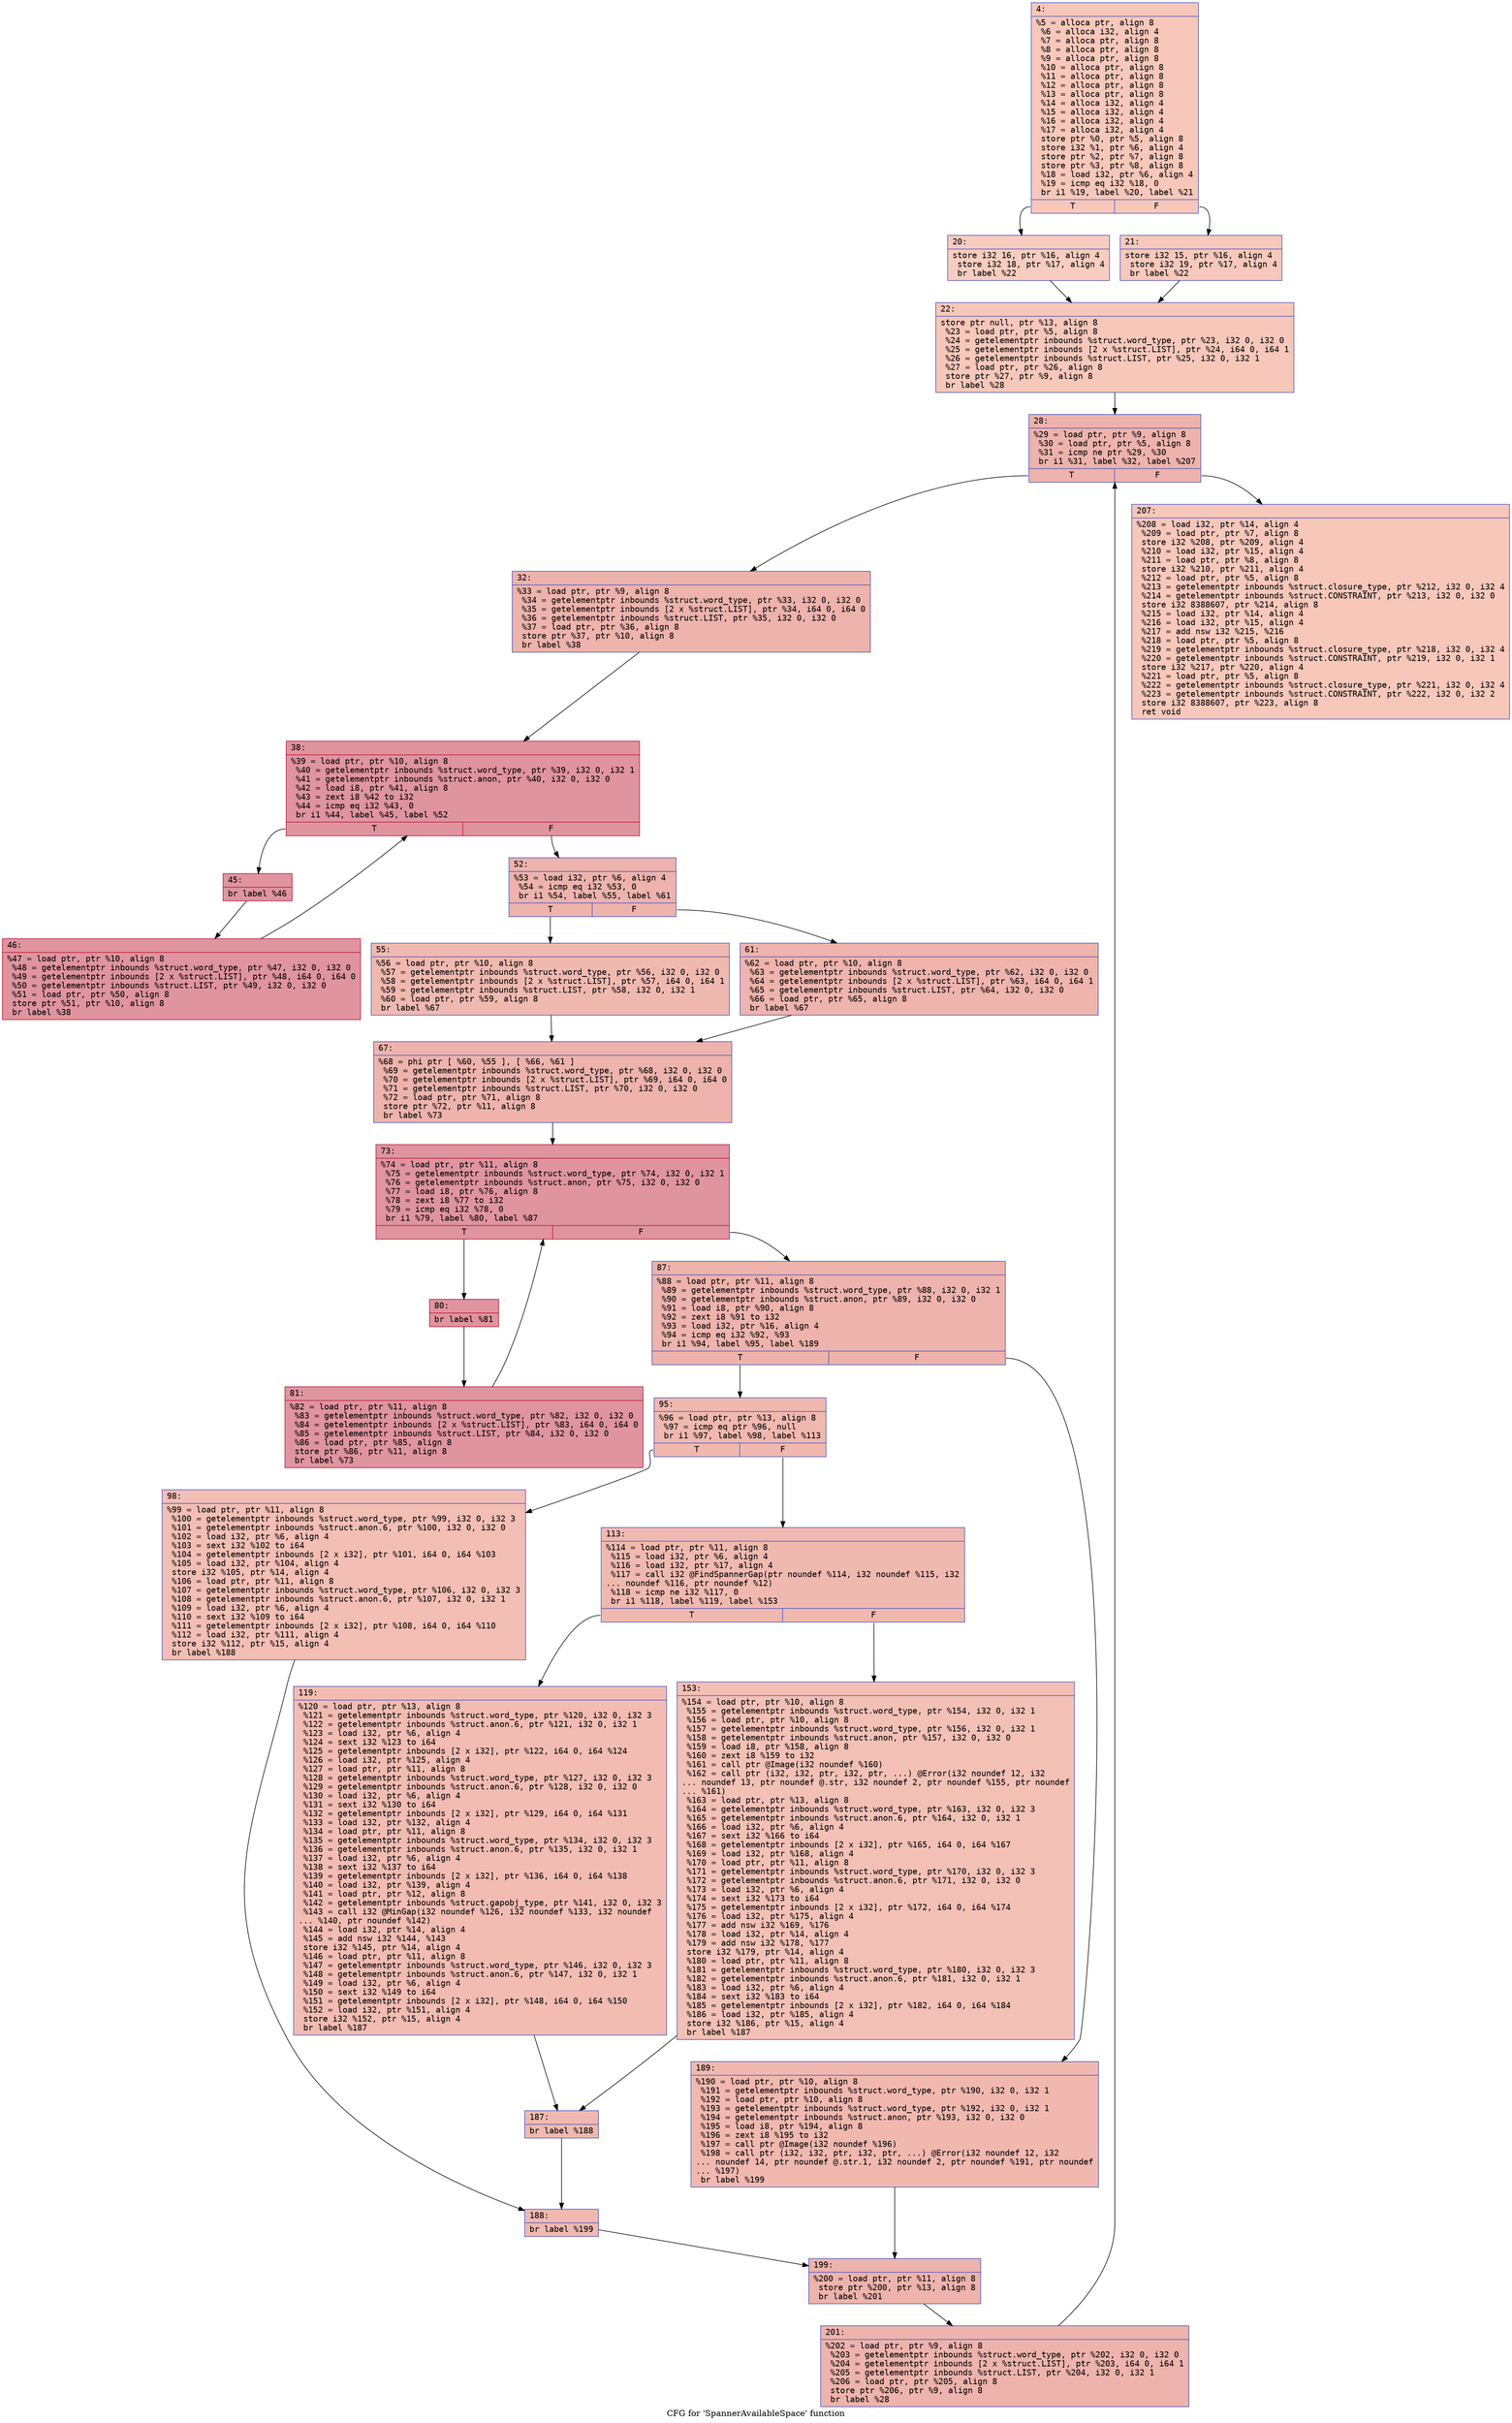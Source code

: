 digraph "CFG for 'SpannerAvailableSpace' function" {
	label="CFG for 'SpannerAvailableSpace' function";

	Node0x6000003c6120 [shape=record,color="#3d50c3ff", style=filled, fillcolor="#ec7f6370" fontname="Courier",label="{4:\l|  %5 = alloca ptr, align 8\l  %6 = alloca i32, align 4\l  %7 = alloca ptr, align 8\l  %8 = alloca ptr, align 8\l  %9 = alloca ptr, align 8\l  %10 = alloca ptr, align 8\l  %11 = alloca ptr, align 8\l  %12 = alloca ptr, align 8\l  %13 = alloca ptr, align 8\l  %14 = alloca i32, align 4\l  %15 = alloca i32, align 4\l  %16 = alloca i32, align 4\l  %17 = alloca i32, align 4\l  store ptr %0, ptr %5, align 8\l  store i32 %1, ptr %6, align 4\l  store ptr %2, ptr %7, align 8\l  store ptr %3, ptr %8, align 8\l  %18 = load i32, ptr %6, align 4\l  %19 = icmp eq i32 %18, 0\l  br i1 %19, label %20, label %21\l|{<s0>T|<s1>F}}"];
	Node0x6000003c6120:s0 -> Node0x6000003c6170[tooltip="4 -> 20\nProbability 37.50%" ];
	Node0x6000003c6120:s1 -> Node0x6000003c61c0[tooltip="4 -> 21\nProbability 62.50%" ];
	Node0x6000003c6170 [shape=record,color="#3d50c3ff", style=filled, fillcolor="#f08b6e70" fontname="Courier",label="{20:\l|  store i32 16, ptr %16, align 4\l  store i32 18, ptr %17, align 4\l  br label %22\l}"];
	Node0x6000003c6170 -> Node0x6000003c6210[tooltip="20 -> 22\nProbability 100.00%" ];
	Node0x6000003c61c0 [shape=record,color="#3d50c3ff", style=filled, fillcolor="#ed836670" fontname="Courier",label="{21:\l|  store i32 15, ptr %16, align 4\l  store i32 19, ptr %17, align 4\l  br label %22\l}"];
	Node0x6000003c61c0 -> Node0x6000003c6210[tooltip="21 -> 22\nProbability 100.00%" ];
	Node0x6000003c6210 [shape=record,color="#3d50c3ff", style=filled, fillcolor="#ec7f6370" fontname="Courier",label="{22:\l|  store ptr null, ptr %13, align 8\l  %23 = load ptr, ptr %5, align 8\l  %24 = getelementptr inbounds %struct.word_type, ptr %23, i32 0, i32 0\l  %25 = getelementptr inbounds [2 x %struct.LIST], ptr %24, i64 0, i64 1\l  %26 = getelementptr inbounds %struct.LIST, ptr %25, i32 0, i32 1\l  %27 = load ptr, ptr %26, align 8\l  store ptr %27, ptr %9, align 8\l  br label %28\l}"];
	Node0x6000003c6210 -> Node0x6000003c6260[tooltip="22 -> 28\nProbability 100.00%" ];
	Node0x6000003c6260 [shape=record,color="#3d50c3ff", style=filled, fillcolor="#d6524470" fontname="Courier",label="{28:\l|  %29 = load ptr, ptr %9, align 8\l  %30 = load ptr, ptr %5, align 8\l  %31 = icmp ne ptr %29, %30\l  br i1 %31, label %32, label %207\l|{<s0>T|<s1>F}}"];
	Node0x6000003c6260:s0 -> Node0x6000003c62b0[tooltip="28 -> 32\nProbability 96.88%" ];
	Node0x6000003c6260:s1 -> Node0x6000003c6990[tooltip="28 -> 207\nProbability 3.12%" ];
	Node0x6000003c62b0 [shape=record,color="#3d50c3ff", style=filled, fillcolor="#d6524470" fontname="Courier",label="{32:\l|  %33 = load ptr, ptr %9, align 8\l  %34 = getelementptr inbounds %struct.word_type, ptr %33, i32 0, i32 0\l  %35 = getelementptr inbounds [2 x %struct.LIST], ptr %34, i64 0, i64 0\l  %36 = getelementptr inbounds %struct.LIST, ptr %35, i32 0, i32 0\l  %37 = load ptr, ptr %36, align 8\l  store ptr %37, ptr %10, align 8\l  br label %38\l}"];
	Node0x6000003c62b0 -> Node0x6000003c6300[tooltip="32 -> 38\nProbability 100.00%" ];
	Node0x6000003c6300 [shape=record,color="#b70d28ff", style=filled, fillcolor="#b70d2870" fontname="Courier",label="{38:\l|  %39 = load ptr, ptr %10, align 8\l  %40 = getelementptr inbounds %struct.word_type, ptr %39, i32 0, i32 1\l  %41 = getelementptr inbounds %struct.anon, ptr %40, i32 0, i32 0\l  %42 = load i8, ptr %41, align 8\l  %43 = zext i8 %42 to i32\l  %44 = icmp eq i32 %43, 0\l  br i1 %44, label %45, label %52\l|{<s0>T|<s1>F}}"];
	Node0x6000003c6300:s0 -> Node0x6000003c6350[tooltip="38 -> 45\nProbability 96.88%" ];
	Node0x6000003c6300:s1 -> Node0x6000003c63f0[tooltip="38 -> 52\nProbability 3.12%" ];
	Node0x6000003c6350 [shape=record,color="#b70d28ff", style=filled, fillcolor="#b70d2870" fontname="Courier",label="{45:\l|  br label %46\l}"];
	Node0x6000003c6350 -> Node0x6000003c63a0[tooltip="45 -> 46\nProbability 100.00%" ];
	Node0x6000003c63a0 [shape=record,color="#b70d28ff", style=filled, fillcolor="#b70d2870" fontname="Courier",label="{46:\l|  %47 = load ptr, ptr %10, align 8\l  %48 = getelementptr inbounds %struct.word_type, ptr %47, i32 0, i32 0\l  %49 = getelementptr inbounds [2 x %struct.LIST], ptr %48, i64 0, i64 0\l  %50 = getelementptr inbounds %struct.LIST, ptr %49, i32 0, i32 0\l  %51 = load ptr, ptr %50, align 8\l  store ptr %51, ptr %10, align 8\l  br label %38\l}"];
	Node0x6000003c63a0 -> Node0x6000003c6300[tooltip="46 -> 38\nProbability 100.00%" ];
	Node0x6000003c63f0 [shape=record,color="#3d50c3ff", style=filled, fillcolor="#d6524470" fontname="Courier",label="{52:\l|  %53 = load i32, ptr %6, align 4\l  %54 = icmp eq i32 %53, 0\l  br i1 %54, label %55, label %61\l|{<s0>T|<s1>F}}"];
	Node0x6000003c63f0:s0 -> Node0x6000003c6440[tooltip="52 -> 55\nProbability 37.50%" ];
	Node0x6000003c63f0:s1 -> Node0x6000003c6490[tooltip="52 -> 61\nProbability 62.50%" ];
	Node0x6000003c6440 [shape=record,color="#3d50c3ff", style=filled, fillcolor="#de614d70" fontname="Courier",label="{55:\l|  %56 = load ptr, ptr %10, align 8\l  %57 = getelementptr inbounds %struct.word_type, ptr %56, i32 0, i32 0\l  %58 = getelementptr inbounds [2 x %struct.LIST], ptr %57, i64 0, i64 1\l  %59 = getelementptr inbounds %struct.LIST, ptr %58, i32 0, i32 1\l  %60 = load ptr, ptr %59, align 8\l  br label %67\l}"];
	Node0x6000003c6440 -> Node0x6000003c64e0[tooltip="55 -> 67\nProbability 100.00%" ];
	Node0x6000003c6490 [shape=record,color="#3d50c3ff", style=filled, fillcolor="#d8564670" fontname="Courier",label="{61:\l|  %62 = load ptr, ptr %10, align 8\l  %63 = getelementptr inbounds %struct.word_type, ptr %62, i32 0, i32 0\l  %64 = getelementptr inbounds [2 x %struct.LIST], ptr %63, i64 0, i64 1\l  %65 = getelementptr inbounds %struct.LIST, ptr %64, i32 0, i32 0\l  %66 = load ptr, ptr %65, align 8\l  br label %67\l}"];
	Node0x6000003c6490 -> Node0x6000003c64e0[tooltip="61 -> 67\nProbability 100.00%" ];
	Node0x6000003c64e0 [shape=record,color="#3d50c3ff", style=filled, fillcolor="#d6524470" fontname="Courier",label="{67:\l|  %68 = phi ptr [ %60, %55 ], [ %66, %61 ]\l  %69 = getelementptr inbounds %struct.word_type, ptr %68, i32 0, i32 0\l  %70 = getelementptr inbounds [2 x %struct.LIST], ptr %69, i64 0, i64 0\l  %71 = getelementptr inbounds %struct.LIST, ptr %70, i32 0, i32 0\l  %72 = load ptr, ptr %71, align 8\l  store ptr %72, ptr %11, align 8\l  br label %73\l}"];
	Node0x6000003c64e0 -> Node0x6000003c6530[tooltip="67 -> 73\nProbability 100.00%" ];
	Node0x6000003c6530 [shape=record,color="#b70d28ff", style=filled, fillcolor="#b70d2870" fontname="Courier",label="{73:\l|  %74 = load ptr, ptr %11, align 8\l  %75 = getelementptr inbounds %struct.word_type, ptr %74, i32 0, i32 1\l  %76 = getelementptr inbounds %struct.anon, ptr %75, i32 0, i32 0\l  %77 = load i8, ptr %76, align 8\l  %78 = zext i8 %77 to i32\l  %79 = icmp eq i32 %78, 0\l  br i1 %79, label %80, label %87\l|{<s0>T|<s1>F}}"];
	Node0x6000003c6530:s0 -> Node0x6000003c6580[tooltip="73 -> 80\nProbability 96.88%" ];
	Node0x6000003c6530:s1 -> Node0x6000003c6620[tooltip="73 -> 87\nProbability 3.12%" ];
	Node0x6000003c6580 [shape=record,color="#b70d28ff", style=filled, fillcolor="#b70d2870" fontname="Courier",label="{80:\l|  br label %81\l}"];
	Node0x6000003c6580 -> Node0x6000003c65d0[tooltip="80 -> 81\nProbability 100.00%" ];
	Node0x6000003c65d0 [shape=record,color="#b70d28ff", style=filled, fillcolor="#b70d2870" fontname="Courier",label="{81:\l|  %82 = load ptr, ptr %11, align 8\l  %83 = getelementptr inbounds %struct.word_type, ptr %82, i32 0, i32 0\l  %84 = getelementptr inbounds [2 x %struct.LIST], ptr %83, i64 0, i64 0\l  %85 = getelementptr inbounds %struct.LIST, ptr %84, i32 0, i32 0\l  %86 = load ptr, ptr %85, align 8\l  store ptr %86, ptr %11, align 8\l  br label %73\l}"];
	Node0x6000003c65d0 -> Node0x6000003c6530[tooltip="81 -> 73\nProbability 100.00%" ];
	Node0x6000003c6620 [shape=record,color="#3d50c3ff", style=filled, fillcolor="#d6524470" fontname="Courier",label="{87:\l|  %88 = load ptr, ptr %11, align 8\l  %89 = getelementptr inbounds %struct.word_type, ptr %88, i32 0, i32 1\l  %90 = getelementptr inbounds %struct.anon, ptr %89, i32 0, i32 0\l  %91 = load i8, ptr %90, align 8\l  %92 = zext i8 %91 to i32\l  %93 = load i32, ptr %16, align 4\l  %94 = icmp eq i32 %92, %93\l  br i1 %94, label %95, label %189\l|{<s0>T|<s1>F}}"];
	Node0x6000003c6620:s0 -> Node0x6000003c6670[tooltip="87 -> 95\nProbability 50.00%" ];
	Node0x6000003c6620:s1 -> Node0x6000003c68a0[tooltip="87 -> 189\nProbability 50.00%" ];
	Node0x6000003c6670 [shape=record,color="#3d50c3ff", style=filled, fillcolor="#dc5d4a70" fontname="Courier",label="{95:\l|  %96 = load ptr, ptr %13, align 8\l  %97 = icmp eq ptr %96, null\l  br i1 %97, label %98, label %113\l|{<s0>T|<s1>F}}"];
	Node0x6000003c6670:s0 -> Node0x6000003c66c0[tooltip="95 -> 98\nProbability 37.50%" ];
	Node0x6000003c6670:s1 -> Node0x6000003c6710[tooltip="95 -> 113\nProbability 62.50%" ];
	Node0x6000003c66c0 [shape=record,color="#3d50c3ff", style=filled, fillcolor="#e36c5570" fontname="Courier",label="{98:\l|  %99 = load ptr, ptr %11, align 8\l  %100 = getelementptr inbounds %struct.word_type, ptr %99, i32 0, i32 3\l  %101 = getelementptr inbounds %struct.anon.6, ptr %100, i32 0, i32 0\l  %102 = load i32, ptr %6, align 4\l  %103 = sext i32 %102 to i64\l  %104 = getelementptr inbounds [2 x i32], ptr %101, i64 0, i64 %103\l  %105 = load i32, ptr %104, align 4\l  store i32 %105, ptr %14, align 4\l  %106 = load ptr, ptr %11, align 8\l  %107 = getelementptr inbounds %struct.word_type, ptr %106, i32 0, i32 3\l  %108 = getelementptr inbounds %struct.anon.6, ptr %107, i32 0, i32 1\l  %109 = load i32, ptr %6, align 4\l  %110 = sext i32 %109 to i64\l  %111 = getelementptr inbounds [2 x i32], ptr %108, i64 0, i64 %110\l  %112 = load i32, ptr %111, align 4\l  store i32 %112, ptr %15, align 4\l  br label %188\l}"];
	Node0x6000003c66c0 -> Node0x6000003c6850[tooltip="98 -> 188\nProbability 100.00%" ];
	Node0x6000003c6710 [shape=record,color="#3d50c3ff", style=filled, fillcolor="#de614d70" fontname="Courier",label="{113:\l|  %114 = load ptr, ptr %11, align 8\l  %115 = load i32, ptr %6, align 4\l  %116 = load i32, ptr %17, align 4\l  %117 = call i32 @FindSpannerGap(ptr noundef %114, i32 noundef %115, i32\l... noundef %116, ptr noundef %12)\l  %118 = icmp ne i32 %117, 0\l  br i1 %118, label %119, label %153\l|{<s0>T|<s1>F}}"];
	Node0x6000003c6710:s0 -> Node0x6000003c6760[tooltip="113 -> 119\nProbability 62.50%" ];
	Node0x6000003c6710:s1 -> Node0x6000003c67b0[tooltip="113 -> 153\nProbability 37.50%" ];
	Node0x6000003c6760 [shape=record,color="#3d50c3ff", style=filled, fillcolor="#e1675170" fontname="Courier",label="{119:\l|  %120 = load ptr, ptr %13, align 8\l  %121 = getelementptr inbounds %struct.word_type, ptr %120, i32 0, i32 3\l  %122 = getelementptr inbounds %struct.anon.6, ptr %121, i32 0, i32 1\l  %123 = load i32, ptr %6, align 4\l  %124 = sext i32 %123 to i64\l  %125 = getelementptr inbounds [2 x i32], ptr %122, i64 0, i64 %124\l  %126 = load i32, ptr %125, align 4\l  %127 = load ptr, ptr %11, align 8\l  %128 = getelementptr inbounds %struct.word_type, ptr %127, i32 0, i32 3\l  %129 = getelementptr inbounds %struct.anon.6, ptr %128, i32 0, i32 0\l  %130 = load i32, ptr %6, align 4\l  %131 = sext i32 %130 to i64\l  %132 = getelementptr inbounds [2 x i32], ptr %129, i64 0, i64 %131\l  %133 = load i32, ptr %132, align 4\l  %134 = load ptr, ptr %11, align 8\l  %135 = getelementptr inbounds %struct.word_type, ptr %134, i32 0, i32 3\l  %136 = getelementptr inbounds %struct.anon.6, ptr %135, i32 0, i32 1\l  %137 = load i32, ptr %6, align 4\l  %138 = sext i32 %137 to i64\l  %139 = getelementptr inbounds [2 x i32], ptr %136, i64 0, i64 %138\l  %140 = load i32, ptr %139, align 4\l  %141 = load ptr, ptr %12, align 8\l  %142 = getelementptr inbounds %struct.gapobj_type, ptr %141, i32 0, i32 3\l  %143 = call i32 @MinGap(i32 noundef %126, i32 noundef %133, i32 noundef\l... %140, ptr noundef %142)\l  %144 = load i32, ptr %14, align 4\l  %145 = add nsw i32 %144, %143\l  store i32 %145, ptr %14, align 4\l  %146 = load ptr, ptr %11, align 8\l  %147 = getelementptr inbounds %struct.word_type, ptr %146, i32 0, i32 3\l  %148 = getelementptr inbounds %struct.anon.6, ptr %147, i32 0, i32 1\l  %149 = load i32, ptr %6, align 4\l  %150 = sext i32 %149 to i64\l  %151 = getelementptr inbounds [2 x i32], ptr %148, i64 0, i64 %150\l  %152 = load i32, ptr %151, align 4\l  store i32 %152, ptr %15, align 4\l  br label %187\l}"];
	Node0x6000003c6760 -> Node0x6000003c6800[tooltip="119 -> 187\nProbability 100.00%" ];
	Node0x6000003c67b0 [shape=record,color="#3d50c3ff", style=filled, fillcolor="#e5705870" fontname="Courier",label="{153:\l|  %154 = load ptr, ptr %10, align 8\l  %155 = getelementptr inbounds %struct.word_type, ptr %154, i32 0, i32 1\l  %156 = load ptr, ptr %10, align 8\l  %157 = getelementptr inbounds %struct.word_type, ptr %156, i32 0, i32 1\l  %158 = getelementptr inbounds %struct.anon, ptr %157, i32 0, i32 0\l  %159 = load i8, ptr %158, align 8\l  %160 = zext i8 %159 to i32\l  %161 = call ptr @Image(i32 noundef %160)\l  %162 = call ptr (i32, i32, ptr, i32, ptr, ...) @Error(i32 noundef 12, i32\l... noundef 13, ptr noundef @.str, i32 noundef 2, ptr noundef %155, ptr noundef\l... %161)\l  %163 = load ptr, ptr %13, align 8\l  %164 = getelementptr inbounds %struct.word_type, ptr %163, i32 0, i32 3\l  %165 = getelementptr inbounds %struct.anon.6, ptr %164, i32 0, i32 1\l  %166 = load i32, ptr %6, align 4\l  %167 = sext i32 %166 to i64\l  %168 = getelementptr inbounds [2 x i32], ptr %165, i64 0, i64 %167\l  %169 = load i32, ptr %168, align 4\l  %170 = load ptr, ptr %11, align 8\l  %171 = getelementptr inbounds %struct.word_type, ptr %170, i32 0, i32 3\l  %172 = getelementptr inbounds %struct.anon.6, ptr %171, i32 0, i32 0\l  %173 = load i32, ptr %6, align 4\l  %174 = sext i32 %173 to i64\l  %175 = getelementptr inbounds [2 x i32], ptr %172, i64 0, i64 %174\l  %176 = load i32, ptr %175, align 4\l  %177 = add nsw i32 %169, %176\l  %178 = load i32, ptr %14, align 4\l  %179 = add nsw i32 %178, %177\l  store i32 %179, ptr %14, align 4\l  %180 = load ptr, ptr %11, align 8\l  %181 = getelementptr inbounds %struct.word_type, ptr %180, i32 0, i32 3\l  %182 = getelementptr inbounds %struct.anon.6, ptr %181, i32 0, i32 1\l  %183 = load i32, ptr %6, align 4\l  %184 = sext i32 %183 to i64\l  %185 = getelementptr inbounds [2 x i32], ptr %182, i64 0, i64 %184\l  %186 = load i32, ptr %185, align 4\l  store i32 %186, ptr %15, align 4\l  br label %187\l}"];
	Node0x6000003c67b0 -> Node0x6000003c6800[tooltip="153 -> 187\nProbability 100.00%" ];
	Node0x6000003c6800 [shape=record,color="#3d50c3ff", style=filled, fillcolor="#de614d70" fontname="Courier",label="{187:\l|  br label %188\l}"];
	Node0x6000003c6800 -> Node0x6000003c6850[tooltip="187 -> 188\nProbability 100.00%" ];
	Node0x6000003c6850 [shape=record,color="#3d50c3ff", style=filled, fillcolor="#dc5d4a70" fontname="Courier",label="{188:\l|  br label %199\l}"];
	Node0x6000003c6850 -> Node0x6000003c68f0[tooltip="188 -> 199\nProbability 100.00%" ];
	Node0x6000003c68a0 [shape=record,color="#3d50c3ff", style=filled, fillcolor="#dc5d4a70" fontname="Courier",label="{189:\l|  %190 = load ptr, ptr %10, align 8\l  %191 = getelementptr inbounds %struct.word_type, ptr %190, i32 0, i32 1\l  %192 = load ptr, ptr %10, align 8\l  %193 = getelementptr inbounds %struct.word_type, ptr %192, i32 0, i32 1\l  %194 = getelementptr inbounds %struct.anon, ptr %193, i32 0, i32 0\l  %195 = load i8, ptr %194, align 8\l  %196 = zext i8 %195 to i32\l  %197 = call ptr @Image(i32 noundef %196)\l  %198 = call ptr (i32, i32, ptr, i32, ptr, ...) @Error(i32 noundef 12, i32\l... noundef 14, ptr noundef @.str.1, i32 noundef 2, ptr noundef %191, ptr noundef\l... %197)\l  br label %199\l}"];
	Node0x6000003c68a0 -> Node0x6000003c68f0[tooltip="189 -> 199\nProbability 100.00%" ];
	Node0x6000003c68f0 [shape=record,color="#3d50c3ff", style=filled, fillcolor="#d6524470" fontname="Courier",label="{199:\l|  %200 = load ptr, ptr %11, align 8\l  store ptr %200, ptr %13, align 8\l  br label %201\l}"];
	Node0x6000003c68f0 -> Node0x6000003c6940[tooltip="199 -> 201\nProbability 100.00%" ];
	Node0x6000003c6940 [shape=record,color="#3d50c3ff", style=filled, fillcolor="#d6524470" fontname="Courier",label="{201:\l|  %202 = load ptr, ptr %9, align 8\l  %203 = getelementptr inbounds %struct.word_type, ptr %202, i32 0, i32 0\l  %204 = getelementptr inbounds [2 x %struct.LIST], ptr %203, i64 0, i64 1\l  %205 = getelementptr inbounds %struct.LIST, ptr %204, i32 0, i32 1\l  %206 = load ptr, ptr %205, align 8\l  store ptr %206, ptr %9, align 8\l  br label %28\l}"];
	Node0x6000003c6940 -> Node0x6000003c6260[tooltip="201 -> 28\nProbability 100.00%" ];
	Node0x6000003c6990 [shape=record,color="#3d50c3ff", style=filled, fillcolor="#ec7f6370" fontname="Courier",label="{207:\l|  %208 = load i32, ptr %14, align 4\l  %209 = load ptr, ptr %7, align 8\l  store i32 %208, ptr %209, align 4\l  %210 = load i32, ptr %15, align 4\l  %211 = load ptr, ptr %8, align 8\l  store i32 %210, ptr %211, align 4\l  %212 = load ptr, ptr %5, align 8\l  %213 = getelementptr inbounds %struct.closure_type, ptr %212, i32 0, i32 4\l  %214 = getelementptr inbounds %struct.CONSTRAINT, ptr %213, i32 0, i32 0\l  store i32 8388607, ptr %214, align 8\l  %215 = load i32, ptr %14, align 4\l  %216 = load i32, ptr %15, align 4\l  %217 = add nsw i32 %215, %216\l  %218 = load ptr, ptr %5, align 8\l  %219 = getelementptr inbounds %struct.closure_type, ptr %218, i32 0, i32 4\l  %220 = getelementptr inbounds %struct.CONSTRAINT, ptr %219, i32 0, i32 1\l  store i32 %217, ptr %220, align 4\l  %221 = load ptr, ptr %5, align 8\l  %222 = getelementptr inbounds %struct.closure_type, ptr %221, i32 0, i32 4\l  %223 = getelementptr inbounds %struct.CONSTRAINT, ptr %222, i32 0, i32 2\l  store i32 8388607, ptr %223, align 8\l  ret void\l}"];
}

